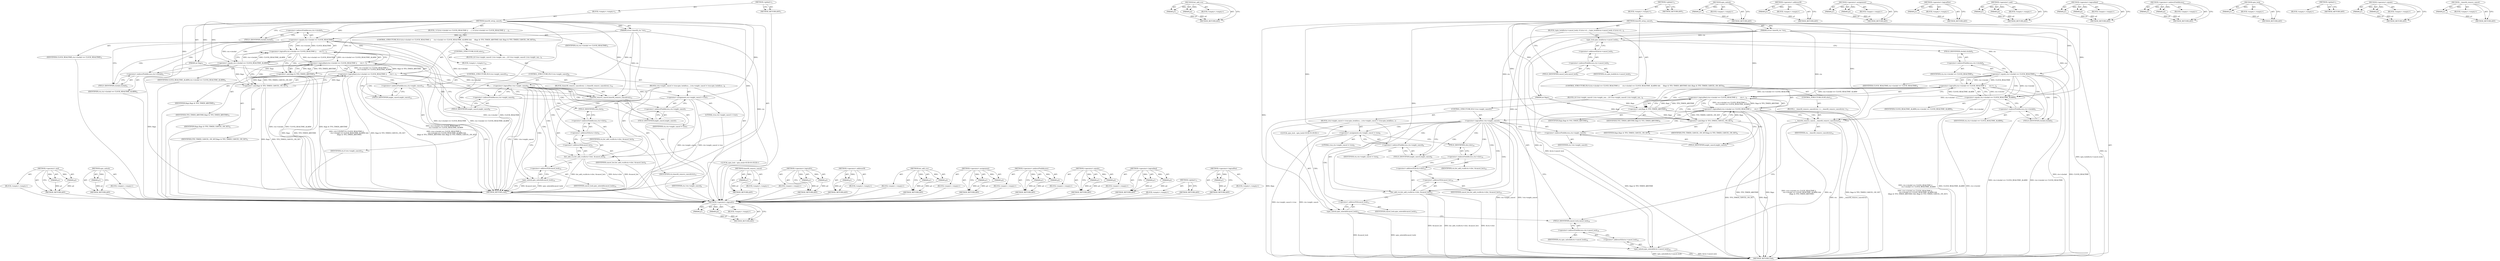 digraph "__timerfd_remove_cancel" {
vulnerable_107 [label=<(METHOD,&lt;operator&gt;.and)>];
vulnerable_108 [label=<(PARAM,p1)>];
vulnerable_109 [label=<(PARAM,p2)>];
vulnerable_110 [label=<(BLOCK,&lt;empty&gt;,&lt;empty&gt;)>];
vulnerable_111 [label=<(METHOD_RETURN,ANY)>];
vulnerable_130 [label=<(METHOD,spin_unlock)>];
vulnerable_131 [label=<(PARAM,p1)>];
vulnerable_132 [label=<(BLOCK,&lt;empty&gt;,&lt;empty&gt;)>];
vulnerable_133 [label=<(METHOD_RETURN,ANY)>];
vulnerable_6 [label=<(METHOD,&lt;global&gt;)<SUB>1</SUB>>];
vulnerable_7 [label=<(BLOCK,&lt;empty&gt;,&lt;empty&gt;)<SUB>1</SUB>>];
vulnerable_8 [label=<(METHOD,timerfd_setup_cancel)<SUB>1</SUB>>];
vulnerable_9 [label=<(PARAM,struct timerfd_ctx *ctx)<SUB>1</SUB>>];
vulnerable_10 [label=<(PARAM,int flags)<SUB>1</SUB>>];
vulnerable_11 [label=<(BLOCK,{
 	if ((ctx-&gt;clockid == CLOCK_REALTIME ||
 	  ...,{
 	if ((ctx-&gt;clockid == CLOCK_REALTIME ||
 	  ...)<SUB>2</SUB>>];
vulnerable_12 [label=<(CONTROL_STRUCTURE,IF,if ((ctx-&gt;clockid == CLOCK_REALTIME ||
 	     ctx-&gt;clockid == CLOCK_REALTIME_ALARM) &amp;&amp;
 	    (flags &amp; TFD_TIMER_ABSTIME) &amp;&amp; (flags &amp; TFD_TIMER_CANCEL_ON_SET)))<SUB>3</SUB>>];
vulnerable_13 [label=<(&lt;operator&gt;.logicalAnd,(ctx-&gt;clockid == CLOCK_REALTIME ||
 	     ctx-&gt;...)<SUB>3</SUB>>];
vulnerable_14 [label=<(&lt;operator&gt;.logicalAnd,(ctx-&gt;clockid == CLOCK_REALTIME ||
 	     ctx-&gt;...)<SUB>3</SUB>>];
vulnerable_15 [label=<(&lt;operator&gt;.logicalOr,ctx-&gt;clockid == CLOCK_REALTIME ||
 	     ctx-&gt;c...)<SUB>3</SUB>>];
vulnerable_16 [label=<(&lt;operator&gt;.equals,ctx-&gt;clockid == CLOCK_REALTIME)<SUB>3</SUB>>];
vulnerable_17 [label=<(&lt;operator&gt;.indirectFieldAccess,ctx-&gt;clockid)<SUB>3</SUB>>];
vulnerable_18 [label=<(IDENTIFIER,ctx,ctx-&gt;clockid == CLOCK_REALTIME)<SUB>3</SUB>>];
vulnerable_19 [label=<(FIELD_IDENTIFIER,clockid,clockid)<SUB>3</SUB>>];
vulnerable_20 [label=<(IDENTIFIER,CLOCK_REALTIME,ctx-&gt;clockid == CLOCK_REALTIME)<SUB>3</SUB>>];
vulnerable_21 [label=<(&lt;operator&gt;.equals,ctx-&gt;clockid == CLOCK_REALTIME_ALARM)<SUB>4</SUB>>];
vulnerable_22 [label=<(&lt;operator&gt;.indirectFieldAccess,ctx-&gt;clockid)<SUB>4</SUB>>];
vulnerable_23 [label=<(IDENTIFIER,ctx,ctx-&gt;clockid == CLOCK_REALTIME_ALARM)<SUB>4</SUB>>];
vulnerable_24 [label=<(FIELD_IDENTIFIER,clockid,clockid)<SUB>4</SUB>>];
vulnerable_25 [label=<(IDENTIFIER,CLOCK_REALTIME_ALARM,ctx-&gt;clockid == CLOCK_REALTIME_ALARM)<SUB>4</SUB>>];
vulnerable_26 [label=<(&lt;operator&gt;.and,flags &amp; TFD_TIMER_ABSTIME)<SUB>5</SUB>>];
vulnerable_27 [label=<(IDENTIFIER,flags,flags &amp; TFD_TIMER_ABSTIME)<SUB>5</SUB>>];
vulnerable_28 [label=<(IDENTIFIER,TFD_TIMER_ABSTIME,flags &amp; TFD_TIMER_ABSTIME)<SUB>5</SUB>>];
vulnerable_29 [label=<(&lt;operator&gt;.and,flags &amp; TFD_TIMER_CANCEL_ON_SET)<SUB>5</SUB>>];
vulnerable_30 [label=<(IDENTIFIER,flags,flags &amp; TFD_TIMER_CANCEL_ON_SET)<SUB>5</SUB>>];
vulnerable_31 [label=<(IDENTIFIER,TFD_TIMER_CANCEL_ON_SET,flags &amp; TFD_TIMER_CANCEL_ON_SET)<SUB>5</SUB>>];
vulnerable_32 [label=<(BLOCK,{
		if (!ctx-&gt;might_cancel) {
			ctx-&gt;might_can...,{
		if (!ctx-&gt;might_cancel) {
			ctx-&gt;might_can...)<SUB>5</SUB>>];
vulnerable_33 [label=<(CONTROL_STRUCTURE,IF,if (!ctx-&gt;might_cancel))<SUB>6</SUB>>];
vulnerable_34 [label=<(&lt;operator&gt;.logicalNot,!ctx-&gt;might_cancel)<SUB>6</SUB>>];
vulnerable_35 [label=<(&lt;operator&gt;.indirectFieldAccess,ctx-&gt;might_cancel)<SUB>6</SUB>>];
vulnerable_36 [label=<(IDENTIFIER,ctx,!ctx-&gt;might_cancel)<SUB>6</SUB>>];
vulnerable_37 [label=<(FIELD_IDENTIFIER,might_cancel,might_cancel)<SUB>6</SUB>>];
vulnerable_38 [label=<(BLOCK,{
			ctx-&gt;might_cancel = true;
			spin_lock(&amp;ca...,{
			ctx-&gt;might_cancel = true;
			spin_lock(&amp;ca...)<SUB>6</SUB>>];
vulnerable_39 [label=<(&lt;operator&gt;.assignment,ctx-&gt;might_cancel = true)<SUB>7</SUB>>];
vulnerable_40 [label=<(&lt;operator&gt;.indirectFieldAccess,ctx-&gt;might_cancel)<SUB>7</SUB>>];
vulnerable_41 [label=<(IDENTIFIER,ctx,ctx-&gt;might_cancel = true)<SUB>7</SUB>>];
vulnerable_42 [label=<(FIELD_IDENTIFIER,might_cancel,might_cancel)<SUB>7</SUB>>];
vulnerable_43 [label=<(LITERAL,true,ctx-&gt;might_cancel = true)<SUB>7</SUB>>];
vulnerable_44 [label="<(LOCAL,spin_lock : spin_lock)<SUB>8</SUB>>"];
vulnerable_45 [label=<(list_add_rcu,list_add_rcu(&amp;ctx-&gt;clist, &amp;cancel_list))<SUB>9</SUB>>];
vulnerable_46 [label=<(&lt;operator&gt;.addressOf,&amp;ctx-&gt;clist)<SUB>9</SUB>>];
vulnerable_47 [label=<(&lt;operator&gt;.indirectFieldAccess,ctx-&gt;clist)<SUB>9</SUB>>];
vulnerable_48 [label=<(IDENTIFIER,ctx,list_add_rcu(&amp;ctx-&gt;clist, &amp;cancel_list))<SUB>9</SUB>>];
vulnerable_49 [label=<(FIELD_IDENTIFIER,clist,clist)<SUB>9</SUB>>];
vulnerable_50 [label=<(&lt;operator&gt;.addressOf,&amp;cancel_list)<SUB>9</SUB>>];
vulnerable_51 [label=<(IDENTIFIER,cancel_list,list_add_rcu(&amp;ctx-&gt;clist, &amp;cancel_list))<SUB>9</SUB>>];
vulnerable_52 [label=<(spin_unlock,spin_unlock(&amp;cancel_lock))<SUB>10</SUB>>];
vulnerable_53 [label=<(&lt;operator&gt;.addressOf,&amp;cancel_lock)<SUB>10</SUB>>];
vulnerable_54 [label=<(IDENTIFIER,cancel_lock,spin_unlock(&amp;cancel_lock))<SUB>10</SUB>>];
vulnerable_55 [label=<(CONTROL_STRUCTURE,ELSE,else)<SUB>12</SUB>>];
vulnerable_56 [label=<(BLOCK,&lt;empty&gt;,&lt;empty&gt;)<SUB>12</SUB>>];
vulnerable_57 [label=<(CONTROL_STRUCTURE,IF,if (ctx-&gt;might_cancel))<SUB>12</SUB>>];
vulnerable_58 [label=<(&lt;operator&gt;.indirectFieldAccess,ctx-&gt;might_cancel)<SUB>12</SUB>>];
vulnerable_59 [label=<(IDENTIFIER,ctx,if (ctx-&gt;might_cancel))<SUB>12</SUB>>];
vulnerable_60 [label=<(FIELD_IDENTIFIER,might_cancel,might_cancel)<SUB>12</SUB>>];
vulnerable_61 [label=<(BLOCK,{
		timerfd_remove_cancel(ctx);
 	},{
		timerfd_remove_cancel(ctx);
 	})<SUB>12</SUB>>];
vulnerable_62 [label=<(timerfd_remove_cancel,timerfd_remove_cancel(ctx))<SUB>13</SUB>>];
vulnerable_63 [label=<(IDENTIFIER,ctx,timerfd_remove_cancel(ctx))<SUB>13</SUB>>];
vulnerable_64 [label=<(METHOD_RETURN,void)<SUB>1</SUB>>];
vulnerable_66 [label=<(METHOD_RETURN,ANY)<SUB>1</SUB>>];
vulnerable_134 [label=<(METHOD,timerfd_remove_cancel)>];
vulnerable_135 [label=<(PARAM,p1)>];
vulnerable_136 [label=<(BLOCK,&lt;empty&gt;,&lt;empty&gt;)>];
vulnerable_137 [label=<(METHOD_RETURN,ANY)>];
vulnerable_92 [label=<(METHOD,&lt;operator&gt;.logicalOr)>];
vulnerable_93 [label=<(PARAM,p1)>];
vulnerable_94 [label=<(PARAM,p2)>];
vulnerable_95 [label=<(BLOCK,&lt;empty&gt;,&lt;empty&gt;)>];
vulnerable_96 [label=<(METHOD_RETURN,ANY)>];
vulnerable_126 [label=<(METHOD,&lt;operator&gt;.addressOf)>];
vulnerable_127 [label=<(PARAM,p1)>];
vulnerable_128 [label=<(BLOCK,&lt;empty&gt;,&lt;empty&gt;)>];
vulnerable_129 [label=<(METHOD_RETURN,ANY)>];
vulnerable_121 [label=<(METHOD,list_add_rcu)>];
vulnerable_122 [label=<(PARAM,p1)>];
vulnerable_123 [label=<(PARAM,p2)>];
vulnerable_124 [label=<(BLOCK,&lt;empty&gt;,&lt;empty&gt;)>];
vulnerable_125 [label=<(METHOD_RETURN,ANY)>];
vulnerable_116 [label=<(METHOD,&lt;operator&gt;.assignment)>];
vulnerable_117 [label=<(PARAM,p1)>];
vulnerable_118 [label=<(PARAM,p2)>];
vulnerable_119 [label=<(BLOCK,&lt;empty&gt;,&lt;empty&gt;)>];
vulnerable_120 [label=<(METHOD_RETURN,ANY)>];
vulnerable_102 [label=<(METHOD,&lt;operator&gt;.indirectFieldAccess)>];
vulnerable_103 [label=<(PARAM,p1)>];
vulnerable_104 [label=<(PARAM,p2)>];
vulnerable_105 [label=<(BLOCK,&lt;empty&gt;,&lt;empty&gt;)>];
vulnerable_106 [label=<(METHOD_RETURN,ANY)>];
vulnerable_97 [label=<(METHOD,&lt;operator&gt;.equals)>];
vulnerable_98 [label=<(PARAM,p1)>];
vulnerable_99 [label=<(PARAM,p2)>];
vulnerable_100 [label=<(BLOCK,&lt;empty&gt;,&lt;empty&gt;)>];
vulnerable_101 [label=<(METHOD_RETURN,ANY)>];
vulnerable_87 [label=<(METHOD,&lt;operator&gt;.logicalAnd)>];
vulnerable_88 [label=<(PARAM,p1)>];
vulnerable_89 [label=<(PARAM,p2)>];
vulnerable_90 [label=<(BLOCK,&lt;empty&gt;,&lt;empty&gt;)>];
vulnerable_91 [label=<(METHOD_RETURN,ANY)>];
vulnerable_81 [label=<(METHOD,&lt;global&gt;)<SUB>1</SUB>>];
vulnerable_82 [label=<(BLOCK,&lt;empty&gt;,&lt;empty&gt;)>];
vulnerable_83 [label=<(METHOD_RETURN,ANY)>];
vulnerable_112 [label=<(METHOD,&lt;operator&gt;.logicalNot)>];
vulnerable_113 [label=<(PARAM,p1)>];
vulnerable_114 [label=<(BLOCK,&lt;empty&gt;,&lt;empty&gt;)>];
vulnerable_115 [label=<(METHOD_RETURN,ANY)>];
fixed_110 [label=<(METHOD,&lt;operator&gt;.logicalOr)>];
fixed_111 [label=<(PARAM,p1)>];
fixed_112 [label=<(PARAM,p2)>];
fixed_113 [label=<(BLOCK,&lt;empty&gt;,&lt;empty&gt;)>];
fixed_114 [label=<(METHOD_RETURN,ANY)>];
fixed_134 [label=<(METHOD,list_add_rcu)>];
fixed_135 [label=<(PARAM,p1)>];
fixed_136 [label=<(PARAM,p2)>];
fixed_137 [label=<(BLOCK,&lt;empty&gt;,&lt;empty&gt;)>];
fixed_138 [label=<(METHOD_RETURN,ANY)>];
fixed_6 [label=<(METHOD,&lt;global&gt;)<SUB>1</SUB>>];
fixed_7 [label=<(BLOCK,&lt;empty&gt;,&lt;empty&gt;)<SUB>1</SUB>>];
fixed_8 [label=<(METHOD,timerfd_setup_cancel)<SUB>1</SUB>>];
fixed_9 [label=<(PARAM,struct timerfd_ctx *ctx)<SUB>1</SUB>>];
fixed_10 [label=<(PARAM,int flags)<SUB>1</SUB>>];
fixed_11 [label=<(BLOCK,{
	spin_lock(&amp;ctx-&gt;cancel_lock);
 	if ((ctx-&gt;cl...,{
	spin_lock(&amp;ctx-&gt;cancel_lock);
 	if ((ctx-&gt;cl...)<SUB>2</SUB>>];
fixed_12 [label=<(spin_lock,spin_lock(&amp;ctx-&gt;cancel_lock))<SUB>3</SUB>>];
fixed_13 [label=<(&lt;operator&gt;.addressOf,&amp;ctx-&gt;cancel_lock)<SUB>3</SUB>>];
fixed_14 [label=<(&lt;operator&gt;.indirectFieldAccess,ctx-&gt;cancel_lock)<SUB>3</SUB>>];
fixed_15 [label=<(IDENTIFIER,ctx,spin_lock(&amp;ctx-&gt;cancel_lock))<SUB>3</SUB>>];
fixed_16 [label=<(FIELD_IDENTIFIER,cancel_lock,cancel_lock)<SUB>3</SUB>>];
fixed_17 [label=<(CONTROL_STRUCTURE,IF,if ((ctx-&gt;clockid == CLOCK_REALTIME ||
 	     ctx-&gt;clockid == CLOCK_REALTIME_ALARM) &amp;&amp;
 	    (flags &amp; TFD_TIMER_ABSTIME) &amp;&amp; (flags &amp; TFD_TIMER_CANCEL_ON_SET)))<SUB>4</SUB>>];
fixed_18 [label=<(&lt;operator&gt;.logicalAnd,(ctx-&gt;clockid == CLOCK_REALTIME ||
 	     ctx-&gt;...)<SUB>4</SUB>>];
fixed_19 [label=<(&lt;operator&gt;.logicalAnd,(ctx-&gt;clockid == CLOCK_REALTIME ||
 	     ctx-&gt;...)<SUB>4</SUB>>];
fixed_20 [label=<(&lt;operator&gt;.logicalOr,ctx-&gt;clockid == CLOCK_REALTIME ||
 	     ctx-&gt;c...)<SUB>4</SUB>>];
fixed_21 [label=<(&lt;operator&gt;.equals,ctx-&gt;clockid == CLOCK_REALTIME)<SUB>4</SUB>>];
fixed_22 [label=<(&lt;operator&gt;.indirectFieldAccess,ctx-&gt;clockid)<SUB>4</SUB>>];
fixed_23 [label=<(IDENTIFIER,ctx,ctx-&gt;clockid == CLOCK_REALTIME)<SUB>4</SUB>>];
fixed_24 [label=<(FIELD_IDENTIFIER,clockid,clockid)<SUB>4</SUB>>];
fixed_25 [label=<(IDENTIFIER,CLOCK_REALTIME,ctx-&gt;clockid == CLOCK_REALTIME)<SUB>4</SUB>>];
fixed_26 [label=<(&lt;operator&gt;.equals,ctx-&gt;clockid == CLOCK_REALTIME_ALARM)<SUB>5</SUB>>];
fixed_27 [label=<(&lt;operator&gt;.indirectFieldAccess,ctx-&gt;clockid)<SUB>5</SUB>>];
fixed_28 [label=<(IDENTIFIER,ctx,ctx-&gt;clockid == CLOCK_REALTIME_ALARM)<SUB>5</SUB>>];
fixed_29 [label=<(FIELD_IDENTIFIER,clockid,clockid)<SUB>5</SUB>>];
fixed_30 [label=<(IDENTIFIER,CLOCK_REALTIME_ALARM,ctx-&gt;clockid == CLOCK_REALTIME_ALARM)<SUB>5</SUB>>];
fixed_31 [label=<(&lt;operator&gt;.and,flags &amp; TFD_TIMER_ABSTIME)<SUB>6</SUB>>];
fixed_32 [label=<(IDENTIFIER,flags,flags &amp; TFD_TIMER_ABSTIME)<SUB>6</SUB>>];
fixed_33 [label=<(IDENTIFIER,TFD_TIMER_ABSTIME,flags &amp; TFD_TIMER_ABSTIME)<SUB>6</SUB>>];
fixed_34 [label=<(&lt;operator&gt;.and,flags &amp; TFD_TIMER_CANCEL_ON_SET)<SUB>6</SUB>>];
fixed_35 [label=<(IDENTIFIER,flags,flags &amp; TFD_TIMER_CANCEL_ON_SET)<SUB>6</SUB>>];
fixed_36 [label=<(IDENTIFIER,TFD_TIMER_CANCEL_ON_SET,flags &amp; TFD_TIMER_CANCEL_ON_SET)<SUB>6</SUB>>];
fixed_37 [label=<(BLOCK,{
		if (!ctx-&gt;might_cancel) {
			ctx-&gt;might_can...,{
		if (!ctx-&gt;might_cancel) {
			ctx-&gt;might_can...)<SUB>6</SUB>>];
fixed_38 [label=<(CONTROL_STRUCTURE,IF,if (!ctx-&gt;might_cancel))<SUB>7</SUB>>];
fixed_39 [label=<(&lt;operator&gt;.logicalNot,!ctx-&gt;might_cancel)<SUB>7</SUB>>];
fixed_40 [label=<(&lt;operator&gt;.indirectFieldAccess,ctx-&gt;might_cancel)<SUB>7</SUB>>];
fixed_41 [label=<(IDENTIFIER,ctx,!ctx-&gt;might_cancel)<SUB>7</SUB>>];
fixed_42 [label=<(FIELD_IDENTIFIER,might_cancel,might_cancel)<SUB>7</SUB>>];
fixed_43 [label=<(BLOCK,{
			ctx-&gt;might_cancel = true;
			spin_lock(&amp;ca...,{
			ctx-&gt;might_cancel = true;
			spin_lock(&amp;ca...)<SUB>7</SUB>>];
fixed_44 [label=<(&lt;operator&gt;.assignment,ctx-&gt;might_cancel = true)<SUB>8</SUB>>];
fixed_45 [label=<(&lt;operator&gt;.indirectFieldAccess,ctx-&gt;might_cancel)<SUB>8</SUB>>];
fixed_46 [label=<(IDENTIFIER,ctx,ctx-&gt;might_cancel = true)<SUB>8</SUB>>];
fixed_47 [label=<(FIELD_IDENTIFIER,might_cancel,might_cancel)<SUB>8</SUB>>];
fixed_48 [label=<(LITERAL,true,ctx-&gt;might_cancel = true)<SUB>8</SUB>>];
fixed_49 [label="<(LOCAL,spin_lock : spin_lock)<SUB>9</SUB>>"];
fixed_50 [label=<(list_add_rcu,list_add_rcu(&amp;ctx-&gt;clist, &amp;cancel_list))<SUB>10</SUB>>];
fixed_51 [label=<(&lt;operator&gt;.addressOf,&amp;ctx-&gt;clist)<SUB>10</SUB>>];
fixed_52 [label=<(&lt;operator&gt;.indirectFieldAccess,ctx-&gt;clist)<SUB>10</SUB>>];
fixed_53 [label=<(IDENTIFIER,ctx,list_add_rcu(&amp;ctx-&gt;clist, &amp;cancel_list))<SUB>10</SUB>>];
fixed_54 [label=<(FIELD_IDENTIFIER,clist,clist)<SUB>10</SUB>>];
fixed_55 [label=<(&lt;operator&gt;.addressOf,&amp;cancel_list)<SUB>10</SUB>>];
fixed_56 [label=<(IDENTIFIER,cancel_list,list_add_rcu(&amp;ctx-&gt;clist, &amp;cancel_list))<SUB>10</SUB>>];
fixed_57 [label=<(spin_unlock,spin_unlock(&amp;cancel_lock))<SUB>11</SUB>>];
fixed_58 [label=<(&lt;operator&gt;.addressOf,&amp;cancel_lock)<SUB>11</SUB>>];
fixed_59 [label=<(IDENTIFIER,cancel_lock,spin_unlock(&amp;cancel_lock))<SUB>11</SUB>>];
fixed_60 [label=<(CONTROL_STRUCTURE,ELSE,else)<SUB>13</SUB>>];
fixed_61 [label=<(BLOCK,{
		__timerfd_remove_cancel(ctx);
 	},{
		__timerfd_remove_cancel(ctx);
 	})<SUB>13</SUB>>];
fixed_62 [label=<(__timerfd_remove_cancel,__timerfd_remove_cancel(ctx))<SUB>14</SUB>>];
fixed_63 [label=<(IDENTIFIER,ctx,__timerfd_remove_cancel(ctx))<SUB>14</SUB>>];
fixed_64 [label=<(spin_unlock,spin_unlock(&amp;ctx-&gt;cancel_lock))<SUB>16</SUB>>];
fixed_65 [label=<(&lt;operator&gt;.addressOf,&amp;ctx-&gt;cancel_lock)<SUB>16</SUB>>];
fixed_66 [label=<(&lt;operator&gt;.indirectFieldAccess,ctx-&gt;cancel_lock)<SUB>16</SUB>>];
fixed_67 [label=<(IDENTIFIER,ctx,spin_unlock(&amp;ctx-&gt;cancel_lock))<SUB>16</SUB>>];
fixed_68 [label=<(FIELD_IDENTIFIER,cancel_lock,cancel_lock)<SUB>16</SUB>>];
fixed_69 [label=<(METHOD_RETURN,void)<SUB>1</SUB>>];
fixed_71 [label=<(METHOD_RETURN,ANY)<SUB>1</SUB>>];
fixed_139 [label=<(METHOD,spin_unlock)>];
fixed_140 [label=<(PARAM,p1)>];
fixed_141 [label=<(BLOCK,&lt;empty&gt;,&lt;empty&gt;)>];
fixed_142 [label=<(METHOD_RETURN,ANY)>];
fixed_96 [label=<(METHOD,&lt;operator&gt;.addressOf)>];
fixed_97 [label=<(PARAM,p1)>];
fixed_98 [label=<(BLOCK,&lt;empty&gt;,&lt;empty&gt;)>];
fixed_99 [label=<(METHOD_RETURN,ANY)>];
fixed_129 [label=<(METHOD,&lt;operator&gt;.assignment)>];
fixed_130 [label=<(PARAM,p1)>];
fixed_131 [label=<(PARAM,p2)>];
fixed_132 [label=<(BLOCK,&lt;empty&gt;,&lt;empty&gt;)>];
fixed_133 [label=<(METHOD_RETURN,ANY)>];
fixed_125 [label=<(METHOD,&lt;operator&gt;.logicalNot)>];
fixed_126 [label=<(PARAM,p1)>];
fixed_127 [label=<(BLOCK,&lt;empty&gt;,&lt;empty&gt;)>];
fixed_128 [label=<(METHOD_RETURN,ANY)>];
fixed_120 [label=<(METHOD,&lt;operator&gt;.and)>];
fixed_121 [label=<(PARAM,p1)>];
fixed_122 [label=<(PARAM,p2)>];
fixed_123 [label=<(BLOCK,&lt;empty&gt;,&lt;empty&gt;)>];
fixed_124 [label=<(METHOD_RETURN,ANY)>];
fixed_105 [label=<(METHOD,&lt;operator&gt;.logicalAnd)>];
fixed_106 [label=<(PARAM,p1)>];
fixed_107 [label=<(PARAM,p2)>];
fixed_108 [label=<(BLOCK,&lt;empty&gt;,&lt;empty&gt;)>];
fixed_109 [label=<(METHOD_RETURN,ANY)>];
fixed_100 [label=<(METHOD,&lt;operator&gt;.indirectFieldAccess)>];
fixed_101 [label=<(PARAM,p1)>];
fixed_102 [label=<(PARAM,p2)>];
fixed_103 [label=<(BLOCK,&lt;empty&gt;,&lt;empty&gt;)>];
fixed_104 [label=<(METHOD_RETURN,ANY)>];
fixed_92 [label=<(METHOD,spin_lock)>];
fixed_93 [label=<(PARAM,p1)>];
fixed_94 [label=<(BLOCK,&lt;empty&gt;,&lt;empty&gt;)>];
fixed_95 [label=<(METHOD_RETURN,ANY)>];
fixed_86 [label=<(METHOD,&lt;global&gt;)<SUB>1</SUB>>];
fixed_87 [label=<(BLOCK,&lt;empty&gt;,&lt;empty&gt;)>];
fixed_88 [label=<(METHOD_RETURN,ANY)>];
fixed_115 [label=<(METHOD,&lt;operator&gt;.equals)>];
fixed_116 [label=<(PARAM,p1)>];
fixed_117 [label=<(PARAM,p2)>];
fixed_118 [label=<(BLOCK,&lt;empty&gt;,&lt;empty&gt;)>];
fixed_119 [label=<(METHOD_RETURN,ANY)>];
fixed_143 [label=<(METHOD,__timerfd_remove_cancel)>];
fixed_144 [label=<(PARAM,p1)>];
fixed_145 [label=<(BLOCK,&lt;empty&gt;,&lt;empty&gt;)>];
fixed_146 [label=<(METHOD_RETURN,ANY)>];
vulnerable_107 -> vulnerable_108  [key=0, label="AST: "];
vulnerable_107 -> vulnerable_108  [key=1, label="DDG: "];
vulnerable_107 -> vulnerable_110  [key=0, label="AST: "];
vulnerable_107 -> vulnerable_109  [key=0, label="AST: "];
vulnerable_107 -> vulnerable_109  [key=1, label="DDG: "];
vulnerable_107 -> vulnerable_111  [key=0, label="AST: "];
vulnerable_107 -> vulnerable_111  [key=1, label="CFG: "];
vulnerable_108 -> vulnerable_111  [key=0, label="DDG: p1"];
vulnerable_109 -> vulnerable_111  [key=0, label="DDG: p2"];
vulnerable_110 -> fixed_110  [key=0];
vulnerable_111 -> fixed_110  [key=0];
vulnerable_130 -> vulnerable_131  [key=0, label="AST: "];
vulnerable_130 -> vulnerable_131  [key=1, label="DDG: "];
vulnerable_130 -> vulnerable_132  [key=0, label="AST: "];
vulnerable_130 -> vulnerable_133  [key=0, label="AST: "];
vulnerable_130 -> vulnerable_133  [key=1, label="CFG: "];
vulnerable_131 -> vulnerable_133  [key=0, label="DDG: p1"];
vulnerable_132 -> fixed_110  [key=0];
vulnerable_133 -> fixed_110  [key=0];
vulnerable_6 -> vulnerable_7  [key=0, label="AST: "];
vulnerable_6 -> vulnerable_66  [key=0, label="AST: "];
vulnerable_6 -> vulnerable_66  [key=1, label="CFG: "];
vulnerable_7 -> vulnerable_8  [key=0, label="AST: "];
vulnerable_8 -> vulnerable_9  [key=0, label="AST: "];
vulnerable_8 -> vulnerable_9  [key=1, label="DDG: "];
vulnerable_8 -> vulnerable_10  [key=0, label="AST: "];
vulnerable_8 -> vulnerable_10  [key=1, label="DDG: "];
vulnerable_8 -> vulnerable_11  [key=0, label="AST: "];
vulnerable_8 -> vulnerable_64  [key=0, label="AST: "];
vulnerable_8 -> vulnerable_19  [key=0, label="CFG: "];
vulnerable_8 -> vulnerable_29  [key=0, label="DDG: "];
vulnerable_8 -> vulnerable_26  [key=0, label="DDG: "];
vulnerable_8 -> vulnerable_39  [key=0, label="DDG: "];
vulnerable_8 -> vulnerable_16  [key=0, label="DDG: "];
vulnerable_8 -> vulnerable_21  [key=0, label="DDG: "];
vulnerable_8 -> vulnerable_45  [key=0, label="DDG: "];
vulnerable_8 -> vulnerable_52  [key=0, label="DDG: "];
vulnerable_8 -> vulnerable_62  [key=0, label="DDG: "];
vulnerable_9 -> vulnerable_64  [key=0, label="DDG: ctx"];
vulnerable_9 -> vulnerable_34  [key=0, label="DDG: ctx"];
vulnerable_9 -> vulnerable_16  [key=0, label="DDG: ctx"];
vulnerable_9 -> vulnerable_21  [key=0, label="DDG: ctx"];
vulnerable_9 -> vulnerable_45  [key=0, label="DDG: ctx"];
vulnerable_9 -> vulnerable_62  [key=0, label="DDG: ctx"];
vulnerable_10 -> vulnerable_64  [key=0, label="DDG: flags"];
vulnerable_10 -> vulnerable_29  [key=0, label="DDG: flags"];
vulnerable_10 -> vulnerable_26  [key=0, label="DDG: flags"];
vulnerable_11 -> vulnerable_12  [key=0, label="AST: "];
vulnerable_12 -> vulnerable_13  [key=0, label="AST: "];
vulnerable_12 -> vulnerable_32  [key=0, label="AST: "];
vulnerable_12 -> vulnerable_55  [key=0, label="AST: "];
vulnerable_13 -> vulnerable_14  [key=0, label="AST: "];
vulnerable_13 -> vulnerable_29  [key=0, label="AST: "];
vulnerable_13 -> vulnerable_37  [key=0, label="CFG: "];
vulnerable_13 -> vulnerable_37  [key=1, label="CDG: "];
vulnerable_13 -> vulnerable_60  [key=0, label="CFG: "];
vulnerable_13 -> vulnerable_60  [key=1, label="CDG: "];
vulnerable_13 -> vulnerable_64  [key=0, label="DDG: (ctx-&gt;clockid == CLOCK_REALTIME ||
 	     ctx-&gt;clockid == CLOCK_REALTIME_ALARM) &amp;&amp;
 	    (flags &amp; TFD_TIMER_ABSTIME)"];
vulnerable_13 -> vulnerable_64  [key=1, label="DDG: flags &amp; TFD_TIMER_CANCEL_ON_SET"];
vulnerable_13 -> vulnerable_64  [key=2, label="DDG: (ctx-&gt;clockid == CLOCK_REALTIME ||
 	     ctx-&gt;clockid == CLOCK_REALTIME_ALARM) &amp;&amp;
 	    (flags &amp; TFD_TIMER_ABSTIME) &amp;&amp; (flags &amp; TFD_TIMER_CANCEL_ON_SET)"];
vulnerable_13 -> vulnerable_34  [key=0, label="CDG: "];
vulnerable_13 -> vulnerable_58  [key=0, label="CDG: "];
vulnerable_13 -> vulnerable_35  [key=0, label="CDG: "];
vulnerable_14 -> vulnerable_15  [key=0, label="AST: "];
vulnerable_14 -> vulnerable_26  [key=0, label="AST: "];
vulnerable_14 -> vulnerable_13  [key=0, label="CFG: "];
vulnerable_14 -> vulnerable_13  [key=1, label="DDG: ctx-&gt;clockid == CLOCK_REALTIME ||
 	     ctx-&gt;clockid == CLOCK_REALTIME_ALARM"];
vulnerable_14 -> vulnerable_13  [key=2, label="DDG: flags &amp; TFD_TIMER_ABSTIME"];
vulnerable_14 -> vulnerable_29  [key=0, label="CFG: "];
vulnerable_14 -> vulnerable_29  [key=1, label="CDG: "];
vulnerable_14 -> vulnerable_64  [key=0, label="DDG: ctx-&gt;clockid == CLOCK_REALTIME ||
 	     ctx-&gt;clockid == CLOCK_REALTIME_ALARM"];
vulnerable_14 -> vulnerable_64  [key=1, label="DDG: flags &amp; TFD_TIMER_ABSTIME"];
vulnerable_15 -> vulnerable_16  [key=0, label="AST: "];
vulnerable_15 -> vulnerable_21  [key=0, label="AST: "];
vulnerable_15 -> vulnerable_14  [key=0, label="CFG: "];
vulnerable_15 -> vulnerable_14  [key=1, label="DDG: ctx-&gt;clockid == CLOCK_REALTIME"];
vulnerable_15 -> vulnerable_14  [key=2, label="DDG: ctx-&gt;clockid == CLOCK_REALTIME_ALARM"];
vulnerable_15 -> vulnerable_26  [key=0, label="CFG: "];
vulnerable_15 -> vulnerable_26  [key=1, label="CDG: "];
vulnerable_15 -> vulnerable_64  [key=0, label="DDG: ctx-&gt;clockid == CLOCK_REALTIME"];
vulnerable_15 -> vulnerable_64  [key=1, label="DDG: ctx-&gt;clockid == CLOCK_REALTIME_ALARM"];
vulnerable_16 -> vulnerable_17  [key=0, label="AST: "];
vulnerable_16 -> vulnerable_20  [key=0, label="AST: "];
vulnerable_16 -> vulnerable_15  [key=0, label="CFG: "];
vulnerable_16 -> vulnerable_15  [key=1, label="DDG: ctx-&gt;clockid"];
vulnerable_16 -> vulnerable_15  [key=2, label="DDG: CLOCK_REALTIME"];
vulnerable_16 -> vulnerable_24  [key=0, label="CFG: "];
vulnerable_16 -> vulnerable_24  [key=1, label="CDG: "];
vulnerable_16 -> vulnerable_64  [key=0, label="DDG: ctx-&gt;clockid"];
vulnerable_16 -> vulnerable_64  [key=1, label="DDG: CLOCK_REALTIME"];
vulnerable_16 -> vulnerable_21  [key=0, label="DDG: ctx-&gt;clockid"];
vulnerable_16 -> vulnerable_21  [key=1, label="CDG: "];
vulnerable_16 -> vulnerable_62  [key=0, label="DDG: ctx-&gt;clockid"];
vulnerable_16 -> vulnerable_22  [key=0, label="CDG: "];
vulnerable_17 -> vulnerable_18  [key=0, label="AST: "];
vulnerable_17 -> vulnerable_19  [key=0, label="AST: "];
vulnerable_17 -> vulnerable_16  [key=0, label="CFG: "];
vulnerable_18 -> fixed_110  [key=0];
vulnerable_19 -> vulnerable_17  [key=0, label="CFG: "];
vulnerable_20 -> fixed_110  [key=0];
vulnerable_21 -> vulnerable_22  [key=0, label="AST: "];
vulnerable_21 -> vulnerable_25  [key=0, label="AST: "];
vulnerable_21 -> vulnerable_15  [key=0, label="CFG: "];
vulnerable_21 -> vulnerable_15  [key=1, label="DDG: ctx-&gt;clockid"];
vulnerable_21 -> vulnerable_15  [key=2, label="DDG: CLOCK_REALTIME_ALARM"];
vulnerable_21 -> vulnerable_64  [key=0, label="DDG: ctx-&gt;clockid"];
vulnerable_21 -> vulnerable_64  [key=1, label="DDG: CLOCK_REALTIME_ALARM"];
vulnerable_21 -> vulnerable_62  [key=0, label="DDG: ctx-&gt;clockid"];
vulnerable_22 -> vulnerable_23  [key=0, label="AST: "];
vulnerable_22 -> vulnerable_24  [key=0, label="AST: "];
vulnerable_22 -> vulnerable_21  [key=0, label="CFG: "];
vulnerable_23 -> fixed_110  [key=0];
vulnerable_24 -> vulnerable_22  [key=0, label="CFG: "];
vulnerable_25 -> fixed_110  [key=0];
vulnerable_26 -> vulnerable_27  [key=0, label="AST: "];
vulnerable_26 -> vulnerable_28  [key=0, label="AST: "];
vulnerable_26 -> vulnerable_14  [key=0, label="CFG: "];
vulnerable_26 -> vulnerable_14  [key=1, label="DDG: flags"];
vulnerable_26 -> vulnerable_14  [key=2, label="DDG: TFD_TIMER_ABSTIME"];
vulnerable_26 -> vulnerable_64  [key=0, label="DDG: flags"];
vulnerable_26 -> vulnerable_64  [key=1, label="DDG: TFD_TIMER_ABSTIME"];
vulnerable_26 -> vulnerable_29  [key=0, label="DDG: flags"];
vulnerable_27 -> fixed_110  [key=0];
vulnerable_28 -> fixed_110  [key=0];
vulnerable_29 -> vulnerable_30  [key=0, label="AST: "];
vulnerable_29 -> vulnerable_31  [key=0, label="AST: "];
vulnerable_29 -> vulnerable_13  [key=0, label="CFG: "];
vulnerable_29 -> vulnerable_13  [key=1, label="DDG: flags"];
vulnerable_29 -> vulnerable_13  [key=2, label="DDG: TFD_TIMER_CANCEL_ON_SET"];
vulnerable_29 -> vulnerable_64  [key=0, label="DDG: flags"];
vulnerable_29 -> vulnerable_64  [key=1, label="DDG: TFD_TIMER_CANCEL_ON_SET"];
vulnerable_30 -> fixed_110  [key=0];
vulnerable_31 -> fixed_110  [key=0];
vulnerable_32 -> vulnerable_33  [key=0, label="AST: "];
vulnerable_33 -> vulnerable_34  [key=0, label="AST: "];
vulnerable_33 -> vulnerable_38  [key=0, label="AST: "];
vulnerable_34 -> vulnerable_35  [key=0, label="AST: "];
vulnerable_34 -> vulnerable_64  [key=0, label="CFG: "];
vulnerable_34 -> vulnerable_64  [key=1, label="DDG: !ctx-&gt;might_cancel"];
vulnerable_34 -> vulnerable_42  [key=0, label="CFG: "];
vulnerable_34 -> vulnerable_42  [key=1, label="CDG: "];
vulnerable_34 -> vulnerable_47  [key=0, label="CDG: "];
vulnerable_34 -> vulnerable_49  [key=0, label="CDG: "];
vulnerable_34 -> vulnerable_52  [key=0, label="CDG: "];
vulnerable_34 -> vulnerable_46  [key=0, label="CDG: "];
vulnerable_34 -> vulnerable_53  [key=0, label="CDG: "];
vulnerable_34 -> vulnerable_45  [key=0, label="CDG: "];
vulnerable_34 -> vulnerable_40  [key=0, label="CDG: "];
vulnerable_34 -> vulnerable_50  [key=0, label="CDG: "];
vulnerable_34 -> vulnerable_39  [key=0, label="CDG: "];
vulnerable_35 -> vulnerable_36  [key=0, label="AST: "];
vulnerable_35 -> vulnerable_37  [key=0, label="AST: "];
vulnerable_35 -> vulnerable_34  [key=0, label="CFG: "];
vulnerable_36 -> fixed_110  [key=0];
vulnerable_37 -> vulnerable_35  [key=0, label="CFG: "];
vulnerable_38 -> vulnerable_39  [key=0, label="AST: "];
vulnerable_38 -> vulnerable_44  [key=0, label="AST: "];
vulnerable_38 -> vulnerable_45  [key=0, label="AST: "];
vulnerable_38 -> vulnerable_52  [key=0, label="AST: "];
vulnerable_39 -> vulnerable_40  [key=0, label="AST: "];
vulnerable_39 -> vulnerable_43  [key=0, label="AST: "];
vulnerable_39 -> vulnerable_49  [key=0, label="CFG: "];
vulnerable_39 -> vulnerable_64  [key=0, label="DDG: ctx-&gt;might_cancel"];
vulnerable_39 -> vulnerable_64  [key=1, label="DDG: ctx-&gt;might_cancel = true"];
vulnerable_40 -> vulnerable_41  [key=0, label="AST: "];
vulnerable_40 -> vulnerable_42  [key=0, label="AST: "];
vulnerable_40 -> vulnerable_39  [key=0, label="CFG: "];
vulnerable_41 -> fixed_110  [key=0];
vulnerable_42 -> vulnerable_40  [key=0, label="CFG: "];
vulnerable_43 -> fixed_110  [key=0];
vulnerable_44 -> fixed_110  [key=0];
vulnerable_45 -> vulnerable_46  [key=0, label="AST: "];
vulnerable_45 -> vulnerable_50  [key=0, label="AST: "];
vulnerable_45 -> vulnerable_53  [key=0, label="CFG: "];
vulnerable_45 -> vulnerable_64  [key=0, label="DDG: &amp;ctx-&gt;clist"];
vulnerable_45 -> vulnerable_64  [key=1, label="DDG: &amp;cancel_list"];
vulnerable_45 -> vulnerable_64  [key=2, label="DDG: list_add_rcu(&amp;ctx-&gt;clist, &amp;cancel_list)"];
vulnerable_46 -> vulnerable_47  [key=0, label="AST: "];
vulnerable_46 -> vulnerable_50  [key=0, label="CFG: "];
vulnerable_47 -> vulnerable_48  [key=0, label="AST: "];
vulnerable_47 -> vulnerable_49  [key=0, label="AST: "];
vulnerable_47 -> vulnerable_46  [key=0, label="CFG: "];
vulnerable_48 -> fixed_110  [key=0];
vulnerable_49 -> vulnerable_47  [key=0, label="CFG: "];
vulnerable_50 -> vulnerable_51  [key=0, label="AST: "];
vulnerable_50 -> vulnerable_45  [key=0, label="CFG: "];
vulnerable_51 -> fixed_110  [key=0];
vulnerable_52 -> vulnerable_53  [key=0, label="AST: "];
vulnerable_52 -> vulnerable_64  [key=0, label="CFG: "];
vulnerable_52 -> vulnerable_64  [key=1, label="DDG: &amp;cancel_lock"];
vulnerable_52 -> vulnerable_64  [key=2, label="DDG: spin_unlock(&amp;cancel_lock)"];
vulnerable_53 -> vulnerable_54  [key=0, label="AST: "];
vulnerable_53 -> vulnerable_52  [key=0, label="CFG: "];
vulnerable_54 -> fixed_110  [key=0];
vulnerable_55 -> vulnerable_56  [key=0, label="AST: "];
vulnerable_56 -> vulnerable_57  [key=0, label="AST: "];
vulnerable_57 -> vulnerable_58  [key=0, label="AST: "];
vulnerable_57 -> vulnerable_61  [key=0, label="AST: "];
vulnerable_58 -> vulnerable_59  [key=0, label="AST: "];
vulnerable_58 -> vulnerable_60  [key=0, label="AST: "];
vulnerable_58 -> vulnerable_64  [key=0, label="CFG: "];
vulnerable_58 -> vulnerable_62  [key=0, label="CFG: "];
vulnerable_58 -> vulnerable_62  [key=1, label="CDG: "];
vulnerable_59 -> fixed_110  [key=0];
vulnerable_60 -> vulnerable_58  [key=0, label="CFG: "];
vulnerable_61 -> vulnerable_62  [key=0, label="AST: "];
vulnerable_62 -> vulnerable_63  [key=0, label="AST: "];
vulnerable_62 -> vulnerable_64  [key=0, label="CFG: "];
vulnerable_63 -> fixed_110  [key=0];
vulnerable_64 -> fixed_110  [key=0];
vulnerable_66 -> fixed_110  [key=0];
vulnerable_134 -> vulnerable_135  [key=0, label="AST: "];
vulnerable_134 -> vulnerable_135  [key=1, label="DDG: "];
vulnerable_134 -> vulnerable_136  [key=0, label="AST: "];
vulnerable_134 -> vulnerable_137  [key=0, label="AST: "];
vulnerable_134 -> vulnerable_137  [key=1, label="CFG: "];
vulnerable_135 -> vulnerable_137  [key=0, label="DDG: p1"];
vulnerable_136 -> fixed_110  [key=0];
vulnerable_137 -> fixed_110  [key=0];
vulnerable_92 -> vulnerable_93  [key=0, label="AST: "];
vulnerable_92 -> vulnerable_93  [key=1, label="DDG: "];
vulnerable_92 -> vulnerable_95  [key=0, label="AST: "];
vulnerable_92 -> vulnerable_94  [key=0, label="AST: "];
vulnerable_92 -> vulnerable_94  [key=1, label="DDG: "];
vulnerable_92 -> vulnerable_96  [key=0, label="AST: "];
vulnerable_92 -> vulnerable_96  [key=1, label="CFG: "];
vulnerable_93 -> vulnerable_96  [key=0, label="DDG: p1"];
vulnerable_94 -> vulnerable_96  [key=0, label="DDG: p2"];
vulnerable_95 -> fixed_110  [key=0];
vulnerable_96 -> fixed_110  [key=0];
vulnerable_126 -> vulnerable_127  [key=0, label="AST: "];
vulnerable_126 -> vulnerable_127  [key=1, label="DDG: "];
vulnerable_126 -> vulnerable_128  [key=0, label="AST: "];
vulnerable_126 -> vulnerable_129  [key=0, label="AST: "];
vulnerable_126 -> vulnerable_129  [key=1, label="CFG: "];
vulnerable_127 -> vulnerable_129  [key=0, label="DDG: p1"];
vulnerable_128 -> fixed_110  [key=0];
vulnerable_129 -> fixed_110  [key=0];
vulnerable_121 -> vulnerable_122  [key=0, label="AST: "];
vulnerable_121 -> vulnerable_122  [key=1, label="DDG: "];
vulnerable_121 -> vulnerable_124  [key=0, label="AST: "];
vulnerable_121 -> vulnerable_123  [key=0, label="AST: "];
vulnerable_121 -> vulnerable_123  [key=1, label="DDG: "];
vulnerable_121 -> vulnerable_125  [key=0, label="AST: "];
vulnerable_121 -> vulnerable_125  [key=1, label="CFG: "];
vulnerable_122 -> vulnerable_125  [key=0, label="DDG: p1"];
vulnerable_123 -> vulnerable_125  [key=0, label="DDG: p2"];
vulnerable_124 -> fixed_110  [key=0];
vulnerable_125 -> fixed_110  [key=0];
vulnerable_116 -> vulnerable_117  [key=0, label="AST: "];
vulnerable_116 -> vulnerable_117  [key=1, label="DDG: "];
vulnerable_116 -> vulnerable_119  [key=0, label="AST: "];
vulnerable_116 -> vulnerable_118  [key=0, label="AST: "];
vulnerable_116 -> vulnerable_118  [key=1, label="DDG: "];
vulnerable_116 -> vulnerable_120  [key=0, label="AST: "];
vulnerable_116 -> vulnerable_120  [key=1, label="CFG: "];
vulnerable_117 -> vulnerable_120  [key=0, label="DDG: p1"];
vulnerable_118 -> vulnerable_120  [key=0, label="DDG: p2"];
vulnerable_119 -> fixed_110  [key=0];
vulnerable_120 -> fixed_110  [key=0];
vulnerable_102 -> vulnerable_103  [key=0, label="AST: "];
vulnerable_102 -> vulnerable_103  [key=1, label="DDG: "];
vulnerable_102 -> vulnerable_105  [key=0, label="AST: "];
vulnerable_102 -> vulnerable_104  [key=0, label="AST: "];
vulnerable_102 -> vulnerable_104  [key=1, label="DDG: "];
vulnerable_102 -> vulnerable_106  [key=0, label="AST: "];
vulnerable_102 -> vulnerable_106  [key=1, label="CFG: "];
vulnerable_103 -> vulnerable_106  [key=0, label="DDG: p1"];
vulnerable_104 -> vulnerable_106  [key=0, label="DDG: p2"];
vulnerable_105 -> fixed_110  [key=0];
vulnerable_106 -> fixed_110  [key=0];
vulnerable_97 -> vulnerable_98  [key=0, label="AST: "];
vulnerable_97 -> vulnerable_98  [key=1, label="DDG: "];
vulnerable_97 -> vulnerable_100  [key=0, label="AST: "];
vulnerable_97 -> vulnerable_99  [key=0, label="AST: "];
vulnerable_97 -> vulnerable_99  [key=1, label="DDG: "];
vulnerable_97 -> vulnerable_101  [key=0, label="AST: "];
vulnerable_97 -> vulnerable_101  [key=1, label="CFG: "];
vulnerable_98 -> vulnerable_101  [key=0, label="DDG: p1"];
vulnerable_99 -> vulnerable_101  [key=0, label="DDG: p2"];
vulnerable_100 -> fixed_110  [key=0];
vulnerable_101 -> fixed_110  [key=0];
vulnerable_87 -> vulnerable_88  [key=0, label="AST: "];
vulnerable_87 -> vulnerable_88  [key=1, label="DDG: "];
vulnerable_87 -> vulnerable_90  [key=0, label="AST: "];
vulnerable_87 -> vulnerable_89  [key=0, label="AST: "];
vulnerable_87 -> vulnerable_89  [key=1, label="DDG: "];
vulnerable_87 -> vulnerable_91  [key=0, label="AST: "];
vulnerable_87 -> vulnerable_91  [key=1, label="CFG: "];
vulnerable_88 -> vulnerable_91  [key=0, label="DDG: p1"];
vulnerable_89 -> vulnerable_91  [key=0, label="DDG: p2"];
vulnerable_90 -> fixed_110  [key=0];
vulnerable_91 -> fixed_110  [key=0];
vulnerable_81 -> vulnerable_82  [key=0, label="AST: "];
vulnerable_81 -> vulnerable_83  [key=0, label="AST: "];
vulnerable_81 -> vulnerable_83  [key=1, label="CFG: "];
vulnerable_82 -> fixed_110  [key=0];
vulnerable_83 -> fixed_110  [key=0];
vulnerable_112 -> vulnerable_113  [key=0, label="AST: "];
vulnerable_112 -> vulnerable_113  [key=1, label="DDG: "];
vulnerable_112 -> vulnerable_114  [key=0, label="AST: "];
vulnerable_112 -> vulnerable_115  [key=0, label="AST: "];
vulnerable_112 -> vulnerable_115  [key=1, label="CFG: "];
vulnerable_113 -> vulnerable_115  [key=0, label="DDG: p1"];
vulnerable_114 -> fixed_110  [key=0];
vulnerable_115 -> fixed_110  [key=0];
fixed_110 -> fixed_111  [key=0, label="AST: "];
fixed_110 -> fixed_111  [key=1, label="DDG: "];
fixed_110 -> fixed_113  [key=0, label="AST: "];
fixed_110 -> fixed_112  [key=0, label="AST: "];
fixed_110 -> fixed_112  [key=1, label="DDG: "];
fixed_110 -> fixed_114  [key=0, label="AST: "];
fixed_110 -> fixed_114  [key=1, label="CFG: "];
fixed_111 -> fixed_114  [key=0, label="DDG: p1"];
fixed_112 -> fixed_114  [key=0, label="DDG: p2"];
fixed_134 -> fixed_135  [key=0, label="AST: "];
fixed_134 -> fixed_135  [key=1, label="DDG: "];
fixed_134 -> fixed_137  [key=0, label="AST: "];
fixed_134 -> fixed_136  [key=0, label="AST: "];
fixed_134 -> fixed_136  [key=1, label="DDG: "];
fixed_134 -> fixed_138  [key=0, label="AST: "];
fixed_134 -> fixed_138  [key=1, label="CFG: "];
fixed_135 -> fixed_138  [key=0, label="DDG: p1"];
fixed_136 -> fixed_138  [key=0, label="DDG: p2"];
fixed_6 -> fixed_7  [key=0, label="AST: "];
fixed_6 -> fixed_71  [key=0, label="AST: "];
fixed_6 -> fixed_71  [key=1, label="CFG: "];
fixed_7 -> fixed_8  [key=0, label="AST: "];
fixed_8 -> fixed_9  [key=0, label="AST: "];
fixed_8 -> fixed_9  [key=1, label="DDG: "];
fixed_8 -> fixed_10  [key=0, label="AST: "];
fixed_8 -> fixed_10  [key=1, label="DDG: "];
fixed_8 -> fixed_11  [key=0, label="AST: "];
fixed_8 -> fixed_69  [key=0, label="AST: "];
fixed_8 -> fixed_16  [key=0, label="CFG: "];
fixed_8 -> fixed_34  [key=0, label="DDG: "];
fixed_8 -> fixed_31  [key=0, label="DDG: "];
fixed_8 -> fixed_44  [key=0, label="DDG: "];
fixed_8 -> fixed_62  [key=0, label="DDG: "];
fixed_8 -> fixed_21  [key=0, label="DDG: "];
fixed_8 -> fixed_26  [key=0, label="DDG: "];
fixed_8 -> fixed_50  [key=0, label="DDG: "];
fixed_8 -> fixed_57  [key=0, label="DDG: "];
fixed_9 -> fixed_69  [key=0, label="DDG: ctx"];
fixed_9 -> fixed_12  [key=0, label="DDG: ctx"];
fixed_9 -> fixed_64  [key=0, label="DDG: ctx"];
fixed_9 -> fixed_39  [key=0, label="DDG: ctx"];
fixed_9 -> fixed_62  [key=0, label="DDG: ctx"];
fixed_9 -> fixed_21  [key=0, label="DDG: ctx"];
fixed_9 -> fixed_26  [key=0, label="DDG: ctx"];
fixed_9 -> fixed_50  [key=0, label="DDG: ctx"];
fixed_10 -> fixed_69  [key=0, label="DDG: flags"];
fixed_10 -> fixed_34  [key=0, label="DDG: flags"];
fixed_10 -> fixed_31  [key=0, label="DDG: flags"];
fixed_11 -> fixed_12  [key=0, label="AST: "];
fixed_11 -> fixed_17  [key=0, label="AST: "];
fixed_11 -> fixed_64  [key=0, label="AST: "];
fixed_12 -> fixed_13  [key=0, label="AST: "];
fixed_12 -> fixed_24  [key=0, label="CFG: "];
fixed_12 -> fixed_69  [key=0, label="DDG: spin_lock(&amp;ctx-&gt;cancel_lock)"];
fixed_12 -> fixed_64  [key=0, label="DDG: &amp;ctx-&gt;cancel_lock"];
fixed_13 -> fixed_14  [key=0, label="AST: "];
fixed_13 -> fixed_12  [key=0, label="CFG: "];
fixed_14 -> fixed_15  [key=0, label="AST: "];
fixed_14 -> fixed_16  [key=0, label="AST: "];
fixed_14 -> fixed_13  [key=0, label="CFG: "];
fixed_16 -> fixed_14  [key=0, label="CFG: "];
fixed_17 -> fixed_18  [key=0, label="AST: "];
fixed_17 -> fixed_37  [key=0, label="AST: "];
fixed_17 -> fixed_60  [key=0, label="AST: "];
fixed_18 -> fixed_19  [key=0, label="AST: "];
fixed_18 -> fixed_34  [key=0, label="AST: "];
fixed_18 -> fixed_42  [key=0, label="CFG: "];
fixed_18 -> fixed_42  [key=1, label="CDG: "];
fixed_18 -> fixed_62  [key=0, label="CFG: "];
fixed_18 -> fixed_62  [key=1, label="CDG: "];
fixed_18 -> fixed_69  [key=0, label="DDG: (ctx-&gt;clockid == CLOCK_REALTIME ||
 	     ctx-&gt;clockid == CLOCK_REALTIME_ALARM) &amp;&amp;
 	    (flags &amp; TFD_TIMER_ABSTIME)"];
fixed_18 -> fixed_69  [key=1, label="DDG: flags &amp; TFD_TIMER_CANCEL_ON_SET"];
fixed_18 -> fixed_69  [key=2, label="DDG: (ctx-&gt;clockid == CLOCK_REALTIME ||
 	     ctx-&gt;clockid == CLOCK_REALTIME_ALARM) &amp;&amp;
 	    (flags &amp; TFD_TIMER_ABSTIME) &amp;&amp; (flags &amp; TFD_TIMER_CANCEL_ON_SET)"];
fixed_18 -> fixed_40  [key=0, label="CDG: "];
fixed_18 -> fixed_39  [key=0, label="CDG: "];
fixed_19 -> fixed_20  [key=0, label="AST: "];
fixed_19 -> fixed_31  [key=0, label="AST: "];
fixed_19 -> fixed_18  [key=0, label="CFG: "];
fixed_19 -> fixed_18  [key=1, label="DDG: ctx-&gt;clockid == CLOCK_REALTIME ||
 	     ctx-&gt;clockid == CLOCK_REALTIME_ALARM"];
fixed_19 -> fixed_18  [key=2, label="DDG: flags &amp; TFD_TIMER_ABSTIME"];
fixed_19 -> fixed_34  [key=0, label="CFG: "];
fixed_19 -> fixed_34  [key=1, label="CDG: "];
fixed_19 -> fixed_69  [key=0, label="DDG: ctx-&gt;clockid == CLOCK_REALTIME ||
 	     ctx-&gt;clockid == CLOCK_REALTIME_ALARM"];
fixed_19 -> fixed_69  [key=1, label="DDG: flags &amp; TFD_TIMER_ABSTIME"];
fixed_20 -> fixed_21  [key=0, label="AST: "];
fixed_20 -> fixed_26  [key=0, label="AST: "];
fixed_20 -> fixed_19  [key=0, label="CFG: "];
fixed_20 -> fixed_19  [key=1, label="DDG: ctx-&gt;clockid == CLOCK_REALTIME"];
fixed_20 -> fixed_19  [key=2, label="DDG: ctx-&gt;clockid == CLOCK_REALTIME_ALARM"];
fixed_20 -> fixed_31  [key=0, label="CFG: "];
fixed_20 -> fixed_31  [key=1, label="CDG: "];
fixed_20 -> fixed_69  [key=0, label="DDG: ctx-&gt;clockid == CLOCK_REALTIME"];
fixed_20 -> fixed_69  [key=1, label="DDG: ctx-&gt;clockid == CLOCK_REALTIME_ALARM"];
fixed_21 -> fixed_22  [key=0, label="AST: "];
fixed_21 -> fixed_25  [key=0, label="AST: "];
fixed_21 -> fixed_20  [key=0, label="CFG: "];
fixed_21 -> fixed_20  [key=1, label="DDG: ctx-&gt;clockid"];
fixed_21 -> fixed_20  [key=2, label="DDG: CLOCK_REALTIME"];
fixed_21 -> fixed_29  [key=0, label="CFG: "];
fixed_21 -> fixed_29  [key=1, label="CDG: "];
fixed_21 -> fixed_69  [key=0, label="DDG: ctx-&gt;clockid"];
fixed_21 -> fixed_69  [key=1, label="DDG: CLOCK_REALTIME"];
fixed_21 -> fixed_62  [key=0, label="DDG: ctx-&gt;clockid"];
fixed_21 -> fixed_26  [key=0, label="DDG: ctx-&gt;clockid"];
fixed_21 -> fixed_26  [key=1, label="CDG: "];
fixed_21 -> fixed_27  [key=0, label="CDG: "];
fixed_22 -> fixed_23  [key=0, label="AST: "];
fixed_22 -> fixed_24  [key=0, label="AST: "];
fixed_22 -> fixed_21  [key=0, label="CFG: "];
fixed_24 -> fixed_22  [key=0, label="CFG: "];
fixed_26 -> fixed_27  [key=0, label="AST: "];
fixed_26 -> fixed_30  [key=0, label="AST: "];
fixed_26 -> fixed_20  [key=0, label="CFG: "];
fixed_26 -> fixed_20  [key=1, label="DDG: ctx-&gt;clockid"];
fixed_26 -> fixed_20  [key=2, label="DDG: CLOCK_REALTIME_ALARM"];
fixed_26 -> fixed_69  [key=0, label="DDG: ctx-&gt;clockid"];
fixed_26 -> fixed_69  [key=1, label="DDG: CLOCK_REALTIME_ALARM"];
fixed_26 -> fixed_62  [key=0, label="DDG: ctx-&gt;clockid"];
fixed_27 -> fixed_28  [key=0, label="AST: "];
fixed_27 -> fixed_29  [key=0, label="AST: "];
fixed_27 -> fixed_26  [key=0, label="CFG: "];
fixed_29 -> fixed_27  [key=0, label="CFG: "];
fixed_31 -> fixed_32  [key=0, label="AST: "];
fixed_31 -> fixed_33  [key=0, label="AST: "];
fixed_31 -> fixed_19  [key=0, label="CFG: "];
fixed_31 -> fixed_19  [key=1, label="DDG: flags"];
fixed_31 -> fixed_19  [key=2, label="DDG: TFD_TIMER_ABSTIME"];
fixed_31 -> fixed_69  [key=0, label="DDG: flags"];
fixed_31 -> fixed_69  [key=1, label="DDG: TFD_TIMER_ABSTIME"];
fixed_31 -> fixed_34  [key=0, label="DDG: flags"];
fixed_34 -> fixed_35  [key=0, label="AST: "];
fixed_34 -> fixed_36  [key=0, label="AST: "];
fixed_34 -> fixed_18  [key=0, label="CFG: "];
fixed_34 -> fixed_18  [key=1, label="DDG: flags"];
fixed_34 -> fixed_18  [key=2, label="DDG: TFD_TIMER_CANCEL_ON_SET"];
fixed_34 -> fixed_69  [key=0, label="DDG: flags"];
fixed_34 -> fixed_69  [key=1, label="DDG: TFD_TIMER_CANCEL_ON_SET"];
fixed_37 -> fixed_38  [key=0, label="AST: "];
fixed_38 -> fixed_39  [key=0, label="AST: "];
fixed_38 -> fixed_43  [key=0, label="AST: "];
fixed_39 -> fixed_40  [key=0, label="AST: "];
fixed_39 -> fixed_47  [key=0, label="CFG: "];
fixed_39 -> fixed_47  [key=1, label="CDG: "];
fixed_39 -> fixed_68  [key=0, label="CFG: "];
fixed_39 -> fixed_69  [key=0, label="DDG: ctx-&gt;might_cancel"];
fixed_39 -> fixed_69  [key=1, label="DDG: !ctx-&gt;might_cancel"];
fixed_39 -> fixed_58  [key=0, label="CDG: "];
fixed_39 -> fixed_51  [key=0, label="CDG: "];
fixed_39 -> fixed_57  [key=0, label="CDG: "];
fixed_39 -> fixed_52  [key=0, label="CDG: "];
fixed_39 -> fixed_45  [key=0, label="CDG: "];
fixed_39 -> fixed_50  [key=0, label="CDG: "];
fixed_39 -> fixed_44  [key=0, label="CDG: "];
fixed_39 -> fixed_55  [key=0, label="CDG: "];
fixed_39 -> fixed_54  [key=0, label="CDG: "];
fixed_40 -> fixed_41  [key=0, label="AST: "];
fixed_40 -> fixed_42  [key=0, label="AST: "];
fixed_40 -> fixed_39  [key=0, label="CFG: "];
fixed_42 -> fixed_40  [key=0, label="CFG: "];
fixed_43 -> fixed_44  [key=0, label="AST: "];
fixed_43 -> fixed_49  [key=0, label="AST: "];
fixed_43 -> fixed_50  [key=0, label="AST: "];
fixed_43 -> fixed_57  [key=0, label="AST: "];
fixed_44 -> fixed_45  [key=0, label="AST: "];
fixed_44 -> fixed_48  [key=0, label="AST: "];
fixed_44 -> fixed_54  [key=0, label="CFG: "];
fixed_44 -> fixed_69  [key=0, label="DDG: ctx-&gt;might_cancel"];
fixed_44 -> fixed_69  [key=1, label="DDG: ctx-&gt;might_cancel = true"];
fixed_45 -> fixed_46  [key=0, label="AST: "];
fixed_45 -> fixed_47  [key=0, label="AST: "];
fixed_45 -> fixed_44  [key=0, label="CFG: "];
fixed_47 -> fixed_45  [key=0, label="CFG: "];
fixed_50 -> fixed_51  [key=0, label="AST: "];
fixed_50 -> fixed_55  [key=0, label="AST: "];
fixed_50 -> fixed_58  [key=0, label="CFG: "];
fixed_50 -> fixed_69  [key=0, label="DDG: &amp;ctx-&gt;clist"];
fixed_50 -> fixed_69  [key=1, label="DDG: &amp;cancel_list"];
fixed_50 -> fixed_69  [key=2, label="DDG: list_add_rcu(&amp;ctx-&gt;clist, &amp;cancel_list)"];
fixed_51 -> fixed_52  [key=0, label="AST: "];
fixed_51 -> fixed_55  [key=0, label="CFG: "];
fixed_52 -> fixed_53  [key=0, label="AST: "];
fixed_52 -> fixed_54  [key=0, label="AST: "];
fixed_52 -> fixed_51  [key=0, label="CFG: "];
fixed_54 -> fixed_52  [key=0, label="CFG: "];
fixed_55 -> fixed_56  [key=0, label="AST: "];
fixed_55 -> fixed_50  [key=0, label="CFG: "];
fixed_57 -> fixed_58  [key=0, label="AST: "];
fixed_57 -> fixed_68  [key=0, label="CFG: "];
fixed_57 -> fixed_69  [key=0, label="DDG: &amp;cancel_lock"];
fixed_57 -> fixed_69  [key=1, label="DDG: spin_unlock(&amp;cancel_lock)"];
fixed_58 -> fixed_59  [key=0, label="AST: "];
fixed_58 -> fixed_57  [key=0, label="CFG: "];
fixed_60 -> fixed_61  [key=0, label="AST: "];
fixed_61 -> fixed_62  [key=0, label="AST: "];
fixed_62 -> fixed_63  [key=0, label="AST: "];
fixed_62 -> fixed_68  [key=0, label="CFG: "];
fixed_62 -> fixed_69  [key=0, label="DDG: ctx"];
fixed_62 -> fixed_69  [key=1, label="DDG: __timerfd_remove_cancel(ctx)"];
fixed_62 -> fixed_64  [key=0, label="DDG: ctx"];
fixed_64 -> fixed_65  [key=0, label="AST: "];
fixed_64 -> fixed_69  [key=0, label="CFG: "];
fixed_64 -> fixed_69  [key=1, label="DDG: &amp;ctx-&gt;cancel_lock"];
fixed_64 -> fixed_69  [key=2, label="DDG: spin_unlock(&amp;ctx-&gt;cancel_lock)"];
fixed_65 -> fixed_66  [key=0, label="AST: "];
fixed_65 -> fixed_64  [key=0, label="CFG: "];
fixed_66 -> fixed_67  [key=0, label="AST: "];
fixed_66 -> fixed_68  [key=0, label="AST: "];
fixed_66 -> fixed_65  [key=0, label="CFG: "];
fixed_68 -> fixed_66  [key=0, label="CFG: "];
fixed_139 -> fixed_140  [key=0, label="AST: "];
fixed_139 -> fixed_140  [key=1, label="DDG: "];
fixed_139 -> fixed_141  [key=0, label="AST: "];
fixed_139 -> fixed_142  [key=0, label="AST: "];
fixed_139 -> fixed_142  [key=1, label="CFG: "];
fixed_140 -> fixed_142  [key=0, label="DDG: p1"];
fixed_96 -> fixed_97  [key=0, label="AST: "];
fixed_96 -> fixed_97  [key=1, label="DDG: "];
fixed_96 -> fixed_98  [key=0, label="AST: "];
fixed_96 -> fixed_99  [key=0, label="AST: "];
fixed_96 -> fixed_99  [key=1, label="CFG: "];
fixed_97 -> fixed_99  [key=0, label="DDG: p1"];
fixed_129 -> fixed_130  [key=0, label="AST: "];
fixed_129 -> fixed_130  [key=1, label="DDG: "];
fixed_129 -> fixed_132  [key=0, label="AST: "];
fixed_129 -> fixed_131  [key=0, label="AST: "];
fixed_129 -> fixed_131  [key=1, label="DDG: "];
fixed_129 -> fixed_133  [key=0, label="AST: "];
fixed_129 -> fixed_133  [key=1, label="CFG: "];
fixed_130 -> fixed_133  [key=0, label="DDG: p1"];
fixed_131 -> fixed_133  [key=0, label="DDG: p2"];
fixed_125 -> fixed_126  [key=0, label="AST: "];
fixed_125 -> fixed_126  [key=1, label="DDG: "];
fixed_125 -> fixed_127  [key=0, label="AST: "];
fixed_125 -> fixed_128  [key=0, label="AST: "];
fixed_125 -> fixed_128  [key=1, label="CFG: "];
fixed_126 -> fixed_128  [key=0, label="DDG: p1"];
fixed_120 -> fixed_121  [key=0, label="AST: "];
fixed_120 -> fixed_121  [key=1, label="DDG: "];
fixed_120 -> fixed_123  [key=0, label="AST: "];
fixed_120 -> fixed_122  [key=0, label="AST: "];
fixed_120 -> fixed_122  [key=1, label="DDG: "];
fixed_120 -> fixed_124  [key=0, label="AST: "];
fixed_120 -> fixed_124  [key=1, label="CFG: "];
fixed_121 -> fixed_124  [key=0, label="DDG: p1"];
fixed_122 -> fixed_124  [key=0, label="DDG: p2"];
fixed_105 -> fixed_106  [key=0, label="AST: "];
fixed_105 -> fixed_106  [key=1, label="DDG: "];
fixed_105 -> fixed_108  [key=0, label="AST: "];
fixed_105 -> fixed_107  [key=0, label="AST: "];
fixed_105 -> fixed_107  [key=1, label="DDG: "];
fixed_105 -> fixed_109  [key=0, label="AST: "];
fixed_105 -> fixed_109  [key=1, label="CFG: "];
fixed_106 -> fixed_109  [key=0, label="DDG: p1"];
fixed_107 -> fixed_109  [key=0, label="DDG: p2"];
fixed_100 -> fixed_101  [key=0, label="AST: "];
fixed_100 -> fixed_101  [key=1, label="DDG: "];
fixed_100 -> fixed_103  [key=0, label="AST: "];
fixed_100 -> fixed_102  [key=0, label="AST: "];
fixed_100 -> fixed_102  [key=1, label="DDG: "];
fixed_100 -> fixed_104  [key=0, label="AST: "];
fixed_100 -> fixed_104  [key=1, label="CFG: "];
fixed_101 -> fixed_104  [key=0, label="DDG: p1"];
fixed_102 -> fixed_104  [key=0, label="DDG: p2"];
fixed_92 -> fixed_93  [key=0, label="AST: "];
fixed_92 -> fixed_93  [key=1, label="DDG: "];
fixed_92 -> fixed_94  [key=0, label="AST: "];
fixed_92 -> fixed_95  [key=0, label="AST: "];
fixed_92 -> fixed_95  [key=1, label="CFG: "];
fixed_93 -> fixed_95  [key=0, label="DDG: p1"];
fixed_86 -> fixed_87  [key=0, label="AST: "];
fixed_86 -> fixed_88  [key=0, label="AST: "];
fixed_86 -> fixed_88  [key=1, label="CFG: "];
fixed_115 -> fixed_116  [key=0, label="AST: "];
fixed_115 -> fixed_116  [key=1, label="DDG: "];
fixed_115 -> fixed_118  [key=0, label="AST: "];
fixed_115 -> fixed_117  [key=0, label="AST: "];
fixed_115 -> fixed_117  [key=1, label="DDG: "];
fixed_115 -> fixed_119  [key=0, label="AST: "];
fixed_115 -> fixed_119  [key=1, label="CFG: "];
fixed_116 -> fixed_119  [key=0, label="DDG: p1"];
fixed_117 -> fixed_119  [key=0, label="DDG: p2"];
fixed_143 -> fixed_144  [key=0, label="AST: "];
fixed_143 -> fixed_144  [key=1, label="DDG: "];
fixed_143 -> fixed_145  [key=0, label="AST: "];
fixed_143 -> fixed_146  [key=0, label="AST: "];
fixed_143 -> fixed_146  [key=1, label="CFG: "];
fixed_144 -> fixed_146  [key=0, label="DDG: p1"];
}
